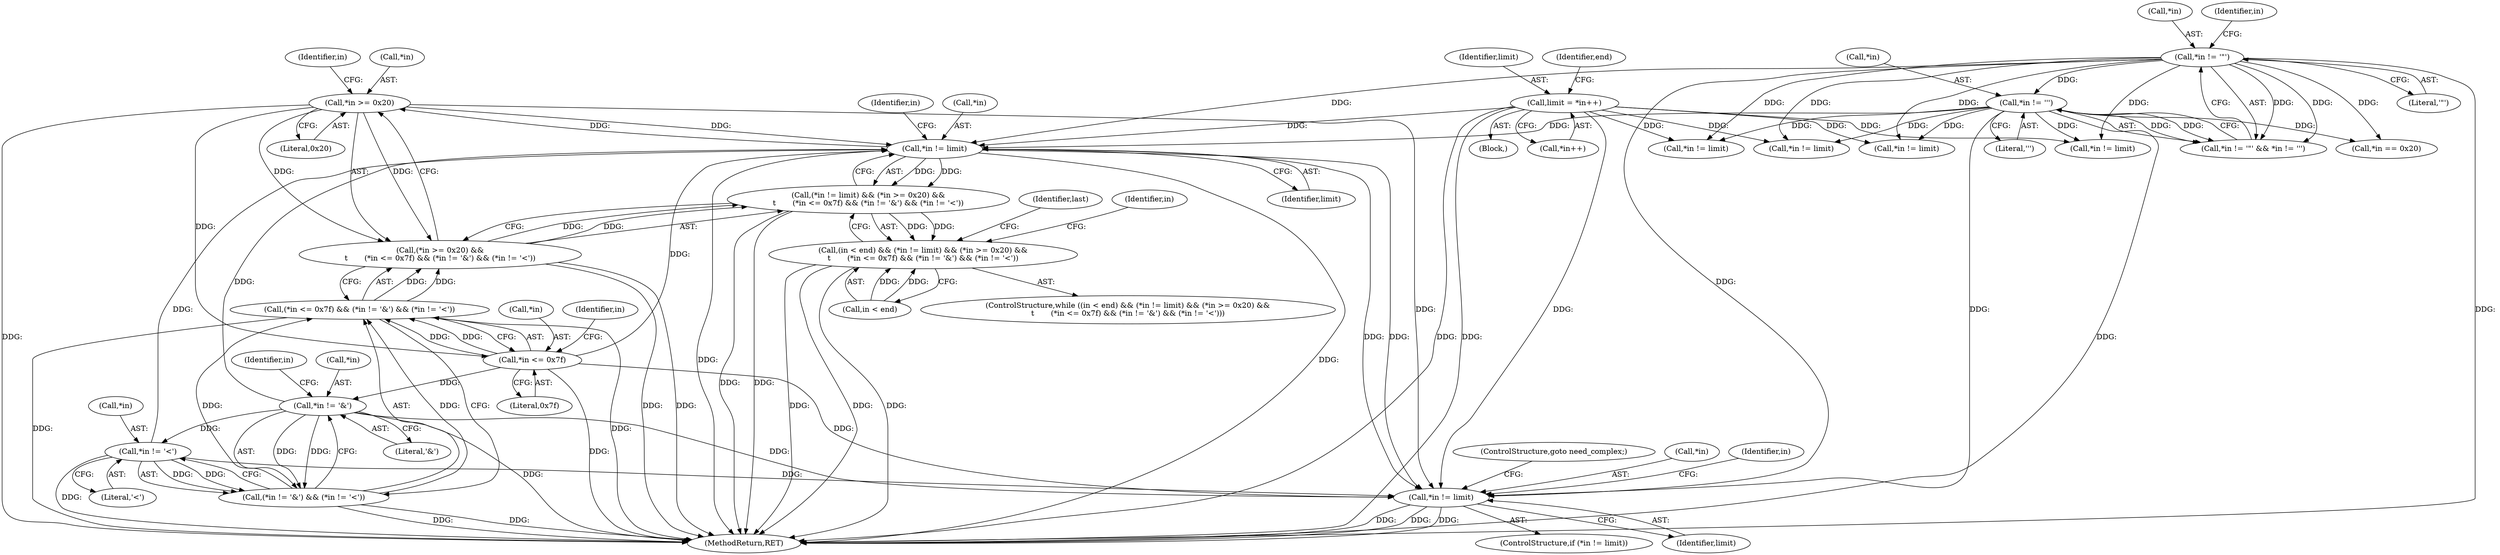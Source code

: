 digraph "0_Chrome_d0947db40187f4708c58e64cbd6013faf9eddeed_1@pointer" {
"1000543" [label="(Call,*in >= 0x20)"];
"1000538" [label="(Call,*in != limit)"];
"1000553" [label="(Call,*in != '&')"];
"1000548" [label="(Call,*in <= 0x7f)"];
"1000543" [label="(Call,*in >= 0x20)"];
"1000557" [label="(Call,*in != '<')"];
"1000132" [label="(Call,*in != '\"')"];
"1000136" [label="(Call,*in != '\'')"];
"1000152" [label="(Call,limit = *in++)"];
"1000537" [label="(Call,(*in != limit) && (*in >= 0x20) &&\n\t       (*in <= 0x7f) && (*in != '&') && (*in != '<'))"];
"1000533" [label="(Call,(in < end) && (*in != limit) && (*in >= 0x20) &&\n\t       (*in <= 0x7f) && (*in != '&') && (*in != '<'))"];
"1000542" [label="(Call,(*in >= 0x20) &&\n\t       (*in <= 0x7f) && (*in != '&') && (*in != '<'))"];
"1000547" [label="(Call,(*in <= 0x7f) && (*in != '&') && (*in != '<'))"];
"1000552" [label="(Call,(*in != '&') && (*in != '<'))"];
"1000626" [label="(Call,*in != limit)"];
"1000350" [label="(Call,*in == 0x20)"];
"1000534" [label="(Call,in < end)"];
"1000139" [label="(Literal,'\'')"];
"1000687" [label="(MethodReturn,RET)"];
"1000158" [label="(Identifier,end)"];
"1000552" [label="(Call,(*in != '&') && (*in != '<'))"];
"1000559" [label="(Identifier,in)"];
"1000538" [label="(Call,*in != limit)"];
"1000563" [label="(Identifier,in)"];
"1000545" [label="(Identifier,in)"];
"1000532" [label="(ControlStructure,while ((in < end) && (*in != limit) && (*in >= 0x20) &&\n\t       (*in <= 0x7f) && (*in != '&') && (*in != '<')))"];
"1000537" [label="(Call,(*in != limit) && (*in >= 0x20) &&\n\t       (*in <= 0x7f) && (*in != '&') && (*in != '<'))"];
"1000546" [label="(Literal,0x20)"];
"1000554" [label="(Call,*in)"];
"1000558" [label="(Call,*in)"];
"1000630" [label="(ControlStructure,goto need_complex;)"];
"1000533" [label="(Call,(in < end) && (*in != limit) && (*in >= 0x20) &&\n\t       (*in <= 0x7f) && (*in != '&') && (*in != '<'))"];
"1000132" [label="(Call,*in != '\"')"];
"1000550" [label="(Identifier,in)"];
"1000544" [label="(Call,*in)"];
"1000556" [label="(Literal,'&')"];
"1000629" [label="(Identifier,limit)"];
"1000435" [label="(Call,*in != limit)"];
"1000548" [label="(Call,*in <= 0x7f)"];
"1000541" [label="(Identifier,limit)"];
"1000153" [label="(Identifier,limit)"];
"1000226" [label="(Call,*in != limit)"];
"1000525" [label="(Call,*in != limit)"];
"1000542" [label="(Call,(*in >= 0x20) &&\n\t       (*in <= 0x7f) && (*in != '&') && (*in != '<'))"];
"1000539" [label="(Call,*in)"];
"1000135" [label="(Literal,'\"')"];
"1000627" [label="(Call,*in)"];
"1000136" [label="(Call,*in != '\'')"];
"1000555" [label="(Identifier,in)"];
"1000632" [label="(Identifier,in)"];
"1000133" [label="(Call,*in)"];
"1000560" [label="(Literal,'<')"];
"1000549" [label="(Call,*in)"];
"1000547" [label="(Call,(*in <= 0x7f) && (*in != '&') && (*in != '<'))"];
"1000551" [label="(Literal,0x7f)"];
"1000152" [label="(Call,limit = *in++)"];
"1000626" [label="(Call,*in != limit)"];
"1000319" [label="(Call,*in != limit)"];
"1000138" [label="(Identifier,in)"];
"1000625" [label="(ControlStructure,if (*in != limit))"];
"1000131" [label="(Call,*in != '\"' && *in != '\'')"];
"1000137" [label="(Call,*in)"];
"1000108" [label="(Block,)"];
"1000154" [label="(Call,*in++)"];
"1000557" [label="(Call,*in != '<')"];
"1000553" [label="(Call,*in != '&')"];
"1000623" [label="(Identifier,last)"];
"1000543" [label="(Call,*in >= 0x20)"];
"1000543" -> "1000542"  [label="AST: "];
"1000543" -> "1000546"  [label="CFG: "];
"1000544" -> "1000543"  [label="AST: "];
"1000546" -> "1000543"  [label="AST: "];
"1000550" -> "1000543"  [label="CFG: "];
"1000542" -> "1000543"  [label="CFG: "];
"1000543" -> "1000687"  [label="DDG: "];
"1000543" -> "1000538"  [label="DDG: "];
"1000543" -> "1000542"  [label="DDG: "];
"1000543" -> "1000542"  [label="DDG: "];
"1000538" -> "1000543"  [label="DDG: "];
"1000543" -> "1000548"  [label="DDG: "];
"1000543" -> "1000626"  [label="DDG: "];
"1000538" -> "1000537"  [label="AST: "];
"1000538" -> "1000541"  [label="CFG: "];
"1000539" -> "1000538"  [label="AST: "];
"1000541" -> "1000538"  [label="AST: "];
"1000545" -> "1000538"  [label="CFG: "];
"1000537" -> "1000538"  [label="CFG: "];
"1000538" -> "1000687"  [label="DDG: "];
"1000538" -> "1000687"  [label="DDG: "];
"1000538" -> "1000537"  [label="DDG: "];
"1000538" -> "1000537"  [label="DDG: "];
"1000553" -> "1000538"  [label="DDG: "];
"1000557" -> "1000538"  [label="DDG: "];
"1000132" -> "1000538"  [label="DDG: "];
"1000548" -> "1000538"  [label="DDG: "];
"1000136" -> "1000538"  [label="DDG: "];
"1000152" -> "1000538"  [label="DDG: "];
"1000538" -> "1000626"  [label="DDG: "];
"1000538" -> "1000626"  [label="DDG: "];
"1000553" -> "1000552"  [label="AST: "];
"1000553" -> "1000556"  [label="CFG: "];
"1000554" -> "1000553"  [label="AST: "];
"1000556" -> "1000553"  [label="AST: "];
"1000559" -> "1000553"  [label="CFG: "];
"1000552" -> "1000553"  [label="CFG: "];
"1000553" -> "1000687"  [label="DDG: "];
"1000553" -> "1000552"  [label="DDG: "];
"1000553" -> "1000552"  [label="DDG: "];
"1000548" -> "1000553"  [label="DDG: "];
"1000553" -> "1000557"  [label="DDG: "];
"1000553" -> "1000626"  [label="DDG: "];
"1000548" -> "1000547"  [label="AST: "];
"1000548" -> "1000551"  [label="CFG: "];
"1000549" -> "1000548"  [label="AST: "];
"1000551" -> "1000548"  [label="AST: "];
"1000555" -> "1000548"  [label="CFG: "];
"1000547" -> "1000548"  [label="CFG: "];
"1000548" -> "1000687"  [label="DDG: "];
"1000548" -> "1000547"  [label="DDG: "];
"1000548" -> "1000547"  [label="DDG: "];
"1000548" -> "1000626"  [label="DDG: "];
"1000557" -> "1000552"  [label="AST: "];
"1000557" -> "1000560"  [label="CFG: "];
"1000558" -> "1000557"  [label="AST: "];
"1000560" -> "1000557"  [label="AST: "];
"1000552" -> "1000557"  [label="CFG: "];
"1000557" -> "1000687"  [label="DDG: "];
"1000557" -> "1000552"  [label="DDG: "];
"1000557" -> "1000552"  [label="DDG: "];
"1000557" -> "1000626"  [label="DDG: "];
"1000132" -> "1000131"  [label="AST: "];
"1000132" -> "1000135"  [label="CFG: "];
"1000133" -> "1000132"  [label="AST: "];
"1000135" -> "1000132"  [label="AST: "];
"1000138" -> "1000132"  [label="CFG: "];
"1000131" -> "1000132"  [label="CFG: "];
"1000132" -> "1000687"  [label="DDG: "];
"1000132" -> "1000131"  [label="DDG: "];
"1000132" -> "1000131"  [label="DDG: "];
"1000132" -> "1000136"  [label="DDG: "];
"1000132" -> "1000226"  [label="DDG: "];
"1000132" -> "1000319"  [label="DDG: "];
"1000132" -> "1000350"  [label="DDG: "];
"1000132" -> "1000435"  [label="DDG: "];
"1000132" -> "1000525"  [label="DDG: "];
"1000132" -> "1000626"  [label="DDG: "];
"1000136" -> "1000131"  [label="AST: "];
"1000136" -> "1000139"  [label="CFG: "];
"1000137" -> "1000136"  [label="AST: "];
"1000139" -> "1000136"  [label="AST: "];
"1000131" -> "1000136"  [label="CFG: "];
"1000136" -> "1000687"  [label="DDG: "];
"1000136" -> "1000131"  [label="DDG: "];
"1000136" -> "1000131"  [label="DDG: "];
"1000136" -> "1000226"  [label="DDG: "];
"1000136" -> "1000319"  [label="DDG: "];
"1000136" -> "1000350"  [label="DDG: "];
"1000136" -> "1000435"  [label="DDG: "];
"1000136" -> "1000525"  [label="DDG: "];
"1000136" -> "1000626"  [label="DDG: "];
"1000152" -> "1000108"  [label="AST: "];
"1000152" -> "1000154"  [label="CFG: "];
"1000153" -> "1000152"  [label="AST: "];
"1000154" -> "1000152"  [label="AST: "];
"1000158" -> "1000152"  [label="CFG: "];
"1000152" -> "1000687"  [label="DDG: "];
"1000152" -> "1000687"  [label="DDG: "];
"1000152" -> "1000226"  [label="DDG: "];
"1000152" -> "1000319"  [label="DDG: "];
"1000152" -> "1000435"  [label="DDG: "];
"1000152" -> "1000525"  [label="DDG: "];
"1000152" -> "1000626"  [label="DDG: "];
"1000537" -> "1000533"  [label="AST: "];
"1000537" -> "1000542"  [label="CFG: "];
"1000542" -> "1000537"  [label="AST: "];
"1000533" -> "1000537"  [label="CFG: "];
"1000537" -> "1000687"  [label="DDG: "];
"1000537" -> "1000687"  [label="DDG: "];
"1000537" -> "1000533"  [label="DDG: "];
"1000537" -> "1000533"  [label="DDG: "];
"1000542" -> "1000537"  [label="DDG: "];
"1000542" -> "1000537"  [label="DDG: "];
"1000533" -> "1000532"  [label="AST: "];
"1000533" -> "1000534"  [label="CFG: "];
"1000534" -> "1000533"  [label="AST: "];
"1000563" -> "1000533"  [label="CFG: "];
"1000623" -> "1000533"  [label="CFG: "];
"1000533" -> "1000687"  [label="DDG: "];
"1000533" -> "1000687"  [label="DDG: "];
"1000533" -> "1000687"  [label="DDG: "];
"1000534" -> "1000533"  [label="DDG: "];
"1000534" -> "1000533"  [label="DDG: "];
"1000542" -> "1000547"  [label="CFG: "];
"1000547" -> "1000542"  [label="AST: "];
"1000542" -> "1000687"  [label="DDG: "];
"1000542" -> "1000687"  [label="DDG: "];
"1000547" -> "1000542"  [label="DDG: "];
"1000547" -> "1000542"  [label="DDG: "];
"1000547" -> "1000552"  [label="CFG: "];
"1000552" -> "1000547"  [label="AST: "];
"1000547" -> "1000687"  [label="DDG: "];
"1000547" -> "1000687"  [label="DDG: "];
"1000552" -> "1000547"  [label="DDG: "];
"1000552" -> "1000547"  [label="DDG: "];
"1000552" -> "1000687"  [label="DDG: "];
"1000552" -> "1000687"  [label="DDG: "];
"1000626" -> "1000625"  [label="AST: "];
"1000626" -> "1000629"  [label="CFG: "];
"1000627" -> "1000626"  [label="AST: "];
"1000629" -> "1000626"  [label="AST: "];
"1000630" -> "1000626"  [label="CFG: "];
"1000632" -> "1000626"  [label="CFG: "];
"1000626" -> "1000687"  [label="DDG: "];
"1000626" -> "1000687"  [label="DDG: "];
"1000626" -> "1000687"  [label="DDG: "];
}
